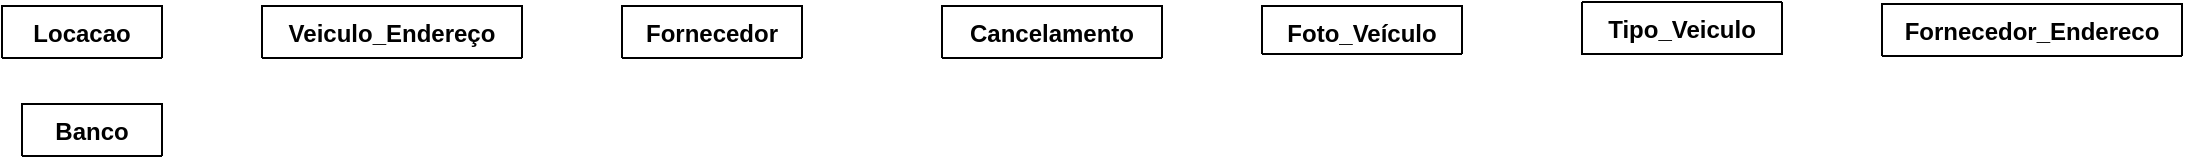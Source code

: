 <mxfile version="10.5.7" type="device"><diagram id="LupRLiMagSNGbeP4TsK7" name="Page-1"><mxGraphModel dx="439" dy="1923" grid="1" gridSize="10" guides="1" tooltips="1" connect="1" arrows="1" fold="1" page="1" pageScale="1" pageWidth="1654" pageHeight="1169" math="0" shadow="0"><root><mxCell id="0"/><mxCell id="1" parent="0"/><mxCell id="MIXYvi0WVIUdDYmH792n-56" value="Foto_Veículo" style="swimlane;fontStyle=1;align=center;verticalAlign=top;childLayout=stackLayout;horizontal=1;startSize=24;horizontalStack=0;resizeParent=1;resizeParentMax=0;resizeLast=0;collapsible=1;marginBottom=0;" vertex="1" collapsed="1" parent="1"><mxGeometry x="650" y="-870" width="100" height="24" as="geometry"><mxRectangle x="250" y="-500" width="230" height="370" as="alternateBounds"/></mxGeometry></mxCell><mxCell id="MIXYvi0WVIUdDYmH792n-57" value="-idFoto_Veiculo:INT&#10;-idVeiculo:INT&#10;-fotoVeiculo: STRING&#10;-perfil:INT&#10;" style="text;strokeColor=none;fillColor=none;align=left;verticalAlign=top;spacingLeft=4;spacingRight=4;overflow=hidden;rotatable=0;points=[[0,0.5],[1,0.5]];portConstraint=eastwest;" vertex="1" parent="MIXYvi0WVIUdDYmH792n-56"><mxGeometry y="24" width="100" height="96" as="geometry"/></mxCell><mxCell id="MIXYvi0WVIUdDYmH792n-58" value="" style="line;strokeWidth=1;fillColor=none;align=left;verticalAlign=middle;spacingTop=-1;spacingLeft=3;spacingRight=3;rotatable=0;labelPosition=right;points=[];portConstraint=eastwest;" vertex="1" parent="MIXYvi0WVIUdDYmH792n-56"><mxGeometry y="120" width="100" height="8" as="geometry"/></mxCell><mxCell id="MIXYvi0WVIUdDYmH792n-59" value="+getIdFoto_Veiculo():INT&#10;+getId_Veiculo():INT&#10;+getFotoVeiculo():STRING&#10;+getPerfil():INT&#10;&#10;+setIdFoto_Veiculo(int idFoto)&#10;+setId_Veiculo( int idVeiculo)&#10;+setFotoVeiculo(string fotoVeiculo )&#10;+setPerfil(int perfil)&#10;&#10;+inserir()&#10;+atualizar()&#10;+deletar()&#10;+visualizar()&#10;+visualizarTodos()&#10;&#10;&#10;&#10;" style="text;strokeColor=none;fillColor=none;align=left;verticalAlign=top;spacingLeft=4;spacingRight=4;overflow=hidden;rotatable=0;points=[[0,0.5],[1,0.5]];portConstraint=eastwest;" vertex="1" parent="MIXYvi0WVIUdDYmH792n-56"><mxGeometry y="128" width="100" height="242" as="geometry"/></mxCell><mxCell id="MIXYvi0WVIUdDYmH792n-64" value="Cancelamento" style="swimlane;fontStyle=1;align=center;verticalAlign=top;childLayout=stackLayout;horizontal=1;startSize=26;horizontalStack=0;resizeParent=1;resizeParentMax=0;resizeLast=0;collapsible=1;marginBottom=0;" vertex="1" collapsed="1" parent="1"><mxGeometry x="490" y="-870" width="110" height="26" as="geometry"><mxRectangle x="250" y="-547" width="300" height="418" as="alternateBounds"/></mxGeometry></mxCell><mxCell id="MIXYvi0WVIUdDYmH792n-65" value="-idCancelamento:INT&#10;-idLocacao:INT&#10;-idCliente:INT&#10;-confirmacao: BOOLEAN&#10;-motivo: STRING&#10;&#10;" style="text;strokeColor=none;fillColor=none;align=left;verticalAlign=top;spacingLeft=4;spacingRight=4;overflow=hidden;rotatable=0;points=[[0,0.5],[1,0.5]];portConstraint=eastwest;" vertex="1" parent="MIXYvi0WVIUdDYmH792n-64"><mxGeometry y="26" width="110" height="84" as="geometry"/></mxCell><mxCell id="MIXYvi0WVIUdDYmH792n-66" value="" style="line;strokeWidth=1;fillColor=none;align=left;verticalAlign=middle;spacingTop=-1;spacingLeft=3;spacingRight=3;rotatable=0;labelPosition=right;points=[];portConstraint=eastwest;" vertex="1" parent="MIXYvi0WVIUdDYmH792n-64"><mxGeometry y="110" width="110" height="8" as="geometry"/></mxCell><mxCell id="MIXYvi0WVIUdDYmH792n-67" value="+getIdCancelamento:INT&#10;+getIdLocacao:INT&#10;+getIdCliente:INT&#10;+getconfirmacao: BOOLEAN&#10;+getmotivo: STRING&#10;&#10;&#10;+setIdCancelamento(idCancelamento int)&#10;+setIdLocacao:(idLocacao int)&#10;+setIdCliente:(idCliente int)&#10;+setconfirmacao: (confirmacao boolean)&#10;+setmotivo: (motivo string)&#10;&#10;&#10;+Solicitar()&#10;+Recusar(idCancelamento INT)&#10;+Confirmar(idCancelamento INT)&#10;+Visuzalizar_Canelamento(idCancelamento INT)&#10;+Visualizar_solicitacao_cancelamento()&#10;&#10;" style="text;strokeColor=none;fillColor=none;align=left;verticalAlign=top;spacingLeft=4;spacingRight=4;overflow=hidden;rotatable=0;points=[[0,0.5],[1,0.5]];portConstraint=eastwest;" vertex="1" parent="MIXYvi0WVIUdDYmH792n-64"><mxGeometry y="118" width="110" height="300" as="geometry"/></mxCell><mxCell id="MIXYvi0WVIUdDYmH792n-68" value="Locacao" style="swimlane;fontStyle=1;align=center;verticalAlign=top;childLayout=stackLayout;horizontal=1;startSize=26;horizontalStack=0;resizeParent=1;resizeParentMax=0;resizeLast=0;collapsible=1;marginBottom=0;" vertex="1" collapsed="1" parent="1"><mxGeometry x="20" y="-870" width="80" height="26" as="geometry"><mxRectangle x="140" y="-70" width="310" height="458" as="alternateBounds"/></mxGeometry></mxCell><mxCell id="MIXYvi0WVIUdDYmH792n-69" value="-idLocacao : INT&#10;-idCliente : INT&#10;-idVeiculo : INT&#10;-confirmLocador : BOOLEAN&#10;-horaInicio : DATETIME&#10;-horarioDevolucao : DATETIME&#10;" style="text;strokeColor=none;fillColor=none;align=left;verticalAlign=top;spacingLeft=4;spacingRight=4;overflow=hidden;rotatable=0;points=[[0,0.5],[1,0.5]];portConstraint=eastwest;" vertex="1" parent="MIXYvi0WVIUdDYmH792n-68"><mxGeometry y="26" width="80" height="104" as="geometry"/></mxCell><mxCell id="MIXYvi0WVIUdDYmH792n-70" value="" style="line;strokeWidth=1;fillColor=none;align=left;verticalAlign=middle;spacingTop=-1;spacingLeft=3;spacingRight=3;rotatable=0;labelPosition=right;points=[];portConstraint=eastwest;" vertex="1" parent="MIXYvi0WVIUdDYmH792n-68"><mxGeometry y="130" width="80" height="8" as="geometry"/></mxCell><mxCell id="MIXYvi0WVIUdDYmH792n-71" value="+getIdLocacao : INT&#10;+getIdCliente : INT&#10;+getIdVeiculo : INT&#10;+getConfirmLocador : BOOLEAN&#10;+getHoraInicio : DATETIME&#10;+getHorarioDevolucao : DATETIME&#10;&#10;&#10;+setIdLocacao(int idLocacao)&#10;+setIdCliente(int idCliente)&#10;+setIdVeiculo(int idVeiculo)&#10;+setConfirmLocador (boolean confirmLocador)&#10;+setHoraInicio (datetime horaInicio)&#10;+setHorarioDevolucao (datetime horarioDevolucao)&#10;&#10;&#10;+inserir()&#10;+confirmar_locacao(booleanConfirmacao)&#10;+visualizar_uma_locacao()&#10;+visualizar_varias_locacao()&#10;+iniciar_locacao()&#10;+finalizar_locacao(datetimeLocacao)&#10;&#10;" style="text;strokeColor=none;fillColor=none;align=left;verticalAlign=top;spacingLeft=4;spacingRight=4;overflow=hidden;rotatable=0;points=[[0,0.5],[1,0.5]];portConstraint=eastwest;" vertex="1" parent="MIXYvi0WVIUdDYmH792n-68"><mxGeometry y="138" width="80" height="320" as="geometry"/></mxCell><mxCell id="MIXYvi0WVIUdDYmH792n-72" value="Fornecedor" style="swimlane;fontStyle=1;align=center;verticalAlign=top;childLayout=stackLayout;horizontal=1;startSize=26;horizontalStack=0;resizeParent=1;resizeParentMax=0;resizeLast=0;collapsible=1;marginBottom=0;" vertex="1" collapsed="1" parent="1"><mxGeometry x="330" y="-870" width="90" height="26" as="geometry"><mxRectangle x="330" y="-870" width="240" height="430" as="alternateBounds"/></mxGeometry></mxCell><mxCell id="MIXYvi0WVIUdDYmH792n-73" value="-idFornecedor int&#10;- nomeFantasia string&#10;-cnpj string&#10;-razaoSocial string&#10;- email string&#10;-site string&#10;" style="text;strokeColor=none;fillColor=none;align=left;verticalAlign=top;spacingLeft=4;spacingRight=4;overflow=hidden;rotatable=0;points=[[0,0.5],[1,0.5]];portConstraint=eastwest;" vertex="1" parent="MIXYvi0WVIUdDYmH792n-72"><mxGeometry y="26" width="90" height="104" as="geometry"/></mxCell><mxCell id="MIXYvi0WVIUdDYmH792n-74" value="" style="line;strokeWidth=1;fillColor=none;align=left;verticalAlign=middle;spacingTop=-1;spacingLeft=3;spacingRight=3;rotatable=0;labelPosition=right;points=[];portConstraint=eastwest;" vertex="1" parent="MIXYvi0WVIUdDYmH792n-72"><mxGeometry y="130" width="90" height="8" as="geometry"/></mxCell><mxCell id="MIXYvi0WVIUdDYmH792n-75" value="+getIdFornecedor():int&#10;+getNomeFantasia():string&#10;+getCnpj()string&#10;+getRazaoSocial()string&#10;+getEmail()string&#10;+getSite()string&#10;&#10;&#10;+setIdFornecedor(int idfornecedor)&#10;+setNomeFantasia(string nomeFantasia)&#10;+setCnpj(string cnpj)&#10;+setrazaoSocial(string razaoSocial )&#10;+setEmail (string email)&#10;+setSite(string site)&#10;&#10;+inserir()&#10;+atualizar()&#10;+deletar()&#10;+visualizar()&#10;+visualizarTodos()&#10;&#10;&#10;&#10;" style="text;strokeColor=none;fillColor=none;align=left;verticalAlign=top;spacingLeft=4;spacingRight=4;overflow=hidden;rotatable=0;points=[[0,0.5],[1,0.5]];portConstraint=eastwest;" vertex="1" parent="MIXYvi0WVIUdDYmH792n-72"><mxGeometry y="138" width="90" height="292" as="geometry"/></mxCell><mxCell id="MIXYvi0WVIUdDYmH792n-76" value="Tipo_Veiculo" style="swimlane;fontStyle=1;align=center;verticalAlign=top;childLayout=stackLayout;horizontal=1;startSize=0;horizontalStack=0;resizeParent=1;resizeParentMax=0;resizeLast=0;collapsible=1;marginBottom=0;" vertex="1" collapsed="1" parent="1"><mxGeometry x="810" y="-872" width="100" height="26" as="geometry"><mxRectangle x="10" y="-450" width="250" height="280" as="alternateBounds"/></mxGeometry></mxCell><mxCell id="MIXYvi0WVIUdDYmH792n-77" value="-idTipo_Veiculo INT&#10;-nomeTipo INT&#10;" style="text;strokeColor=none;fillColor=none;align=left;verticalAlign=top;spacingLeft=4;spacingRight=4;overflow=hidden;rotatable=0;points=[[0,0.5],[1,0.5]];portConstraint=eastwest;" vertex="1" parent="MIXYvi0WVIUdDYmH792n-76"><mxGeometry width="100" height="44" as="geometry"/></mxCell><mxCell id="MIXYvi0WVIUdDYmH792n-78" value="" style="line;strokeWidth=1;fillColor=none;align=left;verticalAlign=middle;spacingTop=-1;spacingLeft=3;spacingRight=3;rotatable=0;labelPosition=right;points=[];portConstraint=eastwest;" vertex="1" parent="MIXYvi0WVIUdDYmH792n-76"><mxGeometry y="44" width="100" height="8" as="geometry"/></mxCell><mxCell id="MIXYvi0WVIUdDYmH792n-79" value="+getIdTipo_Veiculo():INT&#10;+getnomeTipo(): INT&#10;&#10;&#10;+setIdTipo_Veiculo(int idTipo_Veiculo)&#10;+setnomeTipo(int nomeTipo)&#10;&#10;&#10;+inserir()&#10;+atualizar()&#10;+deletar()&#10;+visualizar()&#10;+visualizarTodos()&#10;&#10;" style="text;strokeColor=none;fillColor=none;align=left;verticalAlign=top;spacingLeft=4;spacingRight=4;overflow=hidden;rotatable=0;points=[[0,0.5],[1,0.5]];portConstraint=eastwest;" vertex="1" parent="MIXYvi0WVIUdDYmH792n-76"><mxGeometry y="52" width="100" height="202" as="geometry"/></mxCell><mxCell id="MIXYvi0WVIUdDYmH792n-80" value="Veiculo_Endereço" style="swimlane;fontStyle=1;align=center;verticalAlign=top;childLayout=stackLayout;horizontal=1;startSize=26;horizontalStack=0;resizeParent=1;resizeParentMax=0;resizeLast=0;collapsible=1;marginBottom=0;" vertex="1" collapsed="1" parent="1"><mxGeometry x="150" y="-870" width="130" height="26" as="geometry"><mxRectangle x="10" y="-450" width="280" height="396" as="alternateBounds"/></mxGeometry></mxCell><mxCell id="MIXYvi0WVIUdDYmH792n-81" value="- idVeiculo_Endereco INT&#10;- idEndereco INT&#10;-idVeículo INT &#10;-atual Boolean" style="text;strokeColor=none;fillColor=none;align=left;verticalAlign=top;spacingLeft=4;spacingRight=4;overflow=hidden;rotatable=0;points=[[0,0.5],[1,0.5]];portConstraint=eastwest;" vertex="1" parent="MIXYvi0WVIUdDYmH792n-80"><mxGeometry y="26" width="130" height="104" as="geometry"/></mxCell><mxCell id="MIXYvi0WVIUdDYmH792n-82" value="" style="line;strokeWidth=1;fillColor=none;align=left;verticalAlign=middle;spacingTop=-1;spacingLeft=3;spacingRight=3;rotatable=0;labelPosition=right;points=[];portConstraint=eastwest;" vertex="1" parent="MIXYvi0WVIUdDYmH792n-80"><mxGeometry y="130" width="130" height="8" as="geometry"/></mxCell><mxCell id="MIXYvi0WVIUdDYmH792n-83" value="+getIdVeiculo_Endereco INT&#10;+getIdEndereco INT&#10;+getIdVeiculo INT&#10;+getAtual BOOLEAN&#10;&#10;&#10;+setIdVeiculo_Endereco (INT idVeiculo_Endereco)&#10;+setidEnderece(int idEnderco)&#10;+setVeiculo(int idVeiculo)&#10;+setAtual(boolean atual)&#10;&#10;+inserir()&#10;+atualizar()&#10;+deletar()&#10;+visualizar()&#10;+visualizarTodos()&#10;&#10;" style="text;strokeColor=none;fillColor=none;align=left;verticalAlign=top;spacingLeft=4;spacingRight=4;overflow=hidden;rotatable=0;points=[[0,0.5],[1,0.5]];portConstraint=eastwest;" vertex="1" parent="MIXYvi0WVIUdDYmH792n-80"><mxGeometry y="138" width="130" height="258" as="geometry"/></mxCell><mxCell id="MIXYvi0WVIUdDYmH792n-84" value="Fornecedor_Endereco" style="swimlane;fontStyle=1;align=center;verticalAlign=top;childLayout=stackLayout;horizontal=1;startSize=26;horizontalStack=0;resizeParent=1;resizeParentMax=0;resizeLast=0;collapsible=1;marginBottom=0;" vertex="1" collapsed="1" parent="1"><mxGeometry x="960" y="-871" width="150" height="26" as="geometry"><mxRectangle x="110" y="-440" width="280" height="340" as="alternateBounds"/></mxGeometry></mxCell><mxCell id="MIXYvi0WVIUdDYmH792n-85" value="-idFornecedor_Endereco INT&#10;-idFornecedor INT&#10;-idEndereco INT&#10;" style="text;strokeColor=none;fillColor=none;align=left;verticalAlign=top;spacingLeft=4;spacingRight=4;overflow=hidden;rotatable=0;points=[[0,0.5],[1,0.5]];portConstraint=eastwest;" vertex="1" parent="MIXYvi0WVIUdDYmH792n-84"><mxGeometry y="26" width="150" height="74" as="geometry"/></mxCell><mxCell id="MIXYvi0WVIUdDYmH792n-86" value="" style="line;strokeWidth=1;fillColor=none;align=left;verticalAlign=middle;spacingTop=-1;spacingLeft=3;spacingRight=3;rotatable=0;labelPosition=right;points=[];portConstraint=eastwest;" vertex="1" parent="MIXYvi0WVIUdDYmH792n-84"><mxGeometry y="100" width="150" height="8" as="geometry"/></mxCell><mxCell id="MIXYvi0WVIUdDYmH792n-87" value="&#10;+getIdFornecedor_Endereco()INT&#10;+getIdFornecedor()INT&#10;+getIdEndereco()INT&#10;&#10;+setIdFornecedor(int idFornecedor_Endereco)&#10;+setIdFornecedor(int idFornecedor)&#10;+setIdEndereco(int idEndereco)&#10;&#10;+inserir()&#10;+atualizar()&#10;+deletar()&#10;+visualizar()&#10;+visualizarTodos()&#10;&#10;" style="text;strokeColor=none;fillColor=none;align=left;verticalAlign=top;spacingLeft=4;spacingRight=4;overflow=hidden;rotatable=0;points=[[0,0.5],[1,0.5]];portConstraint=eastwest;" vertex="1" parent="MIXYvi0WVIUdDYmH792n-84"><mxGeometry y="108" width="150" height="232" as="geometry"/></mxCell><mxCell id="MIXYvi0WVIUdDYmH792n-89" value="Banco" style="swimlane;fontStyle=1;align=center;verticalAlign=top;childLayout=stackLayout;horizontal=1;startSize=26;horizontalStack=0;resizeParent=1;resizeParentMax=0;resizeLast=0;collapsible=1;marginBottom=0;" vertex="1" collapsed="1" parent="1"><mxGeometry x="30" y="-821" width="70" height="26" as="geometry"><mxRectangle x="30" y="-821" width="220" height="490" as="alternateBounds"/></mxGeometry></mxCell><mxCell id="MIXYvi0WVIUdDYmH792n-90" value="-IdBanco INT&#10;-numeroBanco string&#10;-nome string&#10;-agencia string&#10;-conta string&#10;-saldo float" style="text;strokeColor=none;fillColor=none;align=left;verticalAlign=top;spacingLeft=4;spacingRight=4;overflow=hidden;rotatable=0;points=[[0,0.5],[1,0.5]];portConstraint=eastwest;" vertex="1" parent="MIXYvi0WVIUdDYmH792n-89"><mxGeometry y="26" width="70" height="124" as="geometry"/></mxCell><mxCell id="MIXYvi0WVIUdDYmH792n-91" value="" style="line;strokeWidth=1;fillColor=none;align=left;verticalAlign=middle;spacingTop=-1;spacingLeft=3;spacingRight=3;rotatable=0;labelPosition=right;points=[];portConstraint=eastwest;" vertex="1" parent="MIXYvi0WVIUdDYmH792n-89"><mxGeometry y="150" width="70" height="8" as="geometry"/></mxCell><mxCell id="MIXYvi0WVIUdDYmH792n-92" value="+getIdBanco()INT &#10;+get NumeroBanco()string&#10;+ getNome() string&#10;+ getAgencia() string&#10;+ getConta() string&#10;+getSaldo() float&#10;&#10;&#10;+setIdBanco(int idBanco) &#10;+set NumeroBanco(stringnumeroBanc)&#10;+ setNome(string nome) &#10;+ setAgencia(string agencia) &#10;+ setConta(string conta) &#10;+setSaldo(float saldo) &#10;&#10;&#10;+inserir()&#10;+atualizar()&#10;+consultarSaldo()&#10;+visualizar()&#10;+visualizarTodos()&#10;" style="text;strokeColor=none;fillColor=none;align=left;verticalAlign=top;spacingLeft=4;spacingRight=4;overflow=hidden;rotatable=0;points=[[0,0.5],[1,0.5]];portConstraint=eastwest;" vertex="1" parent="MIXYvi0WVIUdDYmH792n-89"><mxGeometry y="158" width="70" height="332" as="geometry"/></mxCell></root></mxGraphModel></diagram></mxfile>